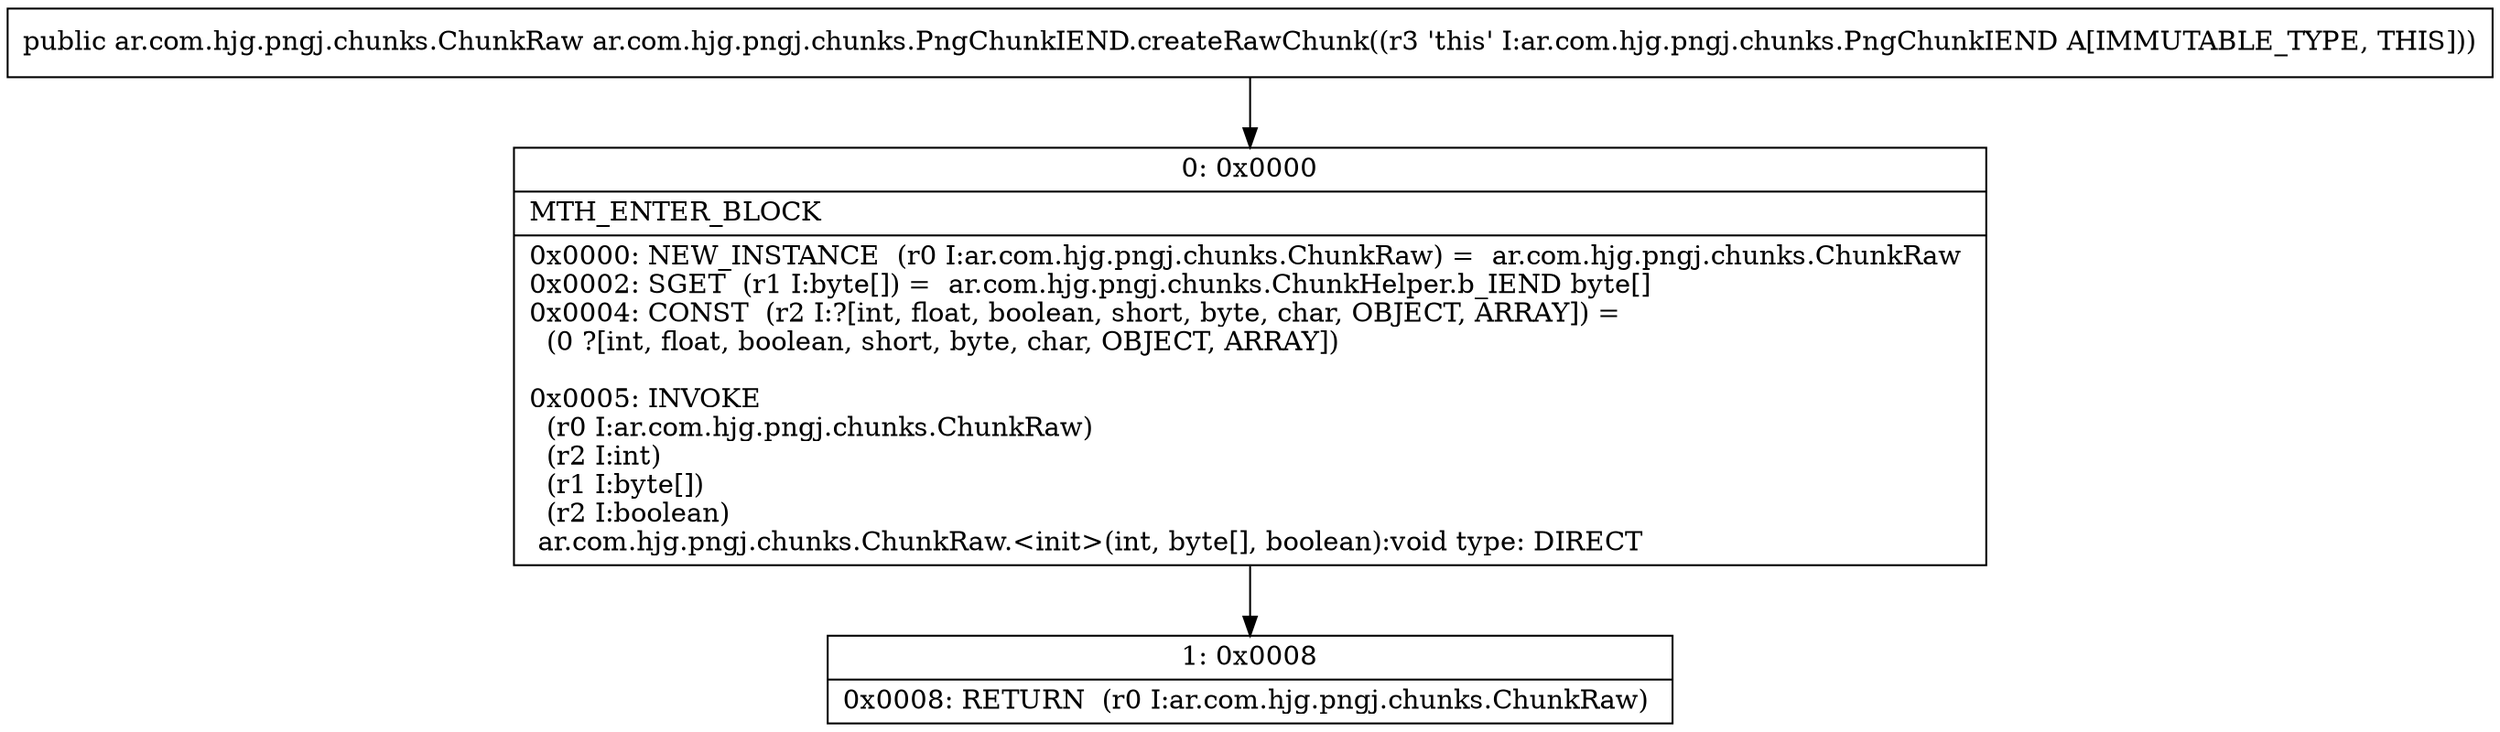 digraph "CFG forar.com.hjg.pngj.chunks.PngChunkIEND.createRawChunk()Lar\/com\/hjg\/pngj\/chunks\/ChunkRaw;" {
Node_0 [shape=record,label="{0\:\ 0x0000|MTH_ENTER_BLOCK\l|0x0000: NEW_INSTANCE  (r0 I:ar.com.hjg.pngj.chunks.ChunkRaw) =  ar.com.hjg.pngj.chunks.ChunkRaw \l0x0002: SGET  (r1 I:byte[]) =  ar.com.hjg.pngj.chunks.ChunkHelper.b_IEND byte[] \l0x0004: CONST  (r2 I:?[int, float, boolean, short, byte, char, OBJECT, ARRAY]) = \l  (0 ?[int, float, boolean, short, byte, char, OBJECT, ARRAY])\l \l0x0005: INVOKE  \l  (r0 I:ar.com.hjg.pngj.chunks.ChunkRaw)\l  (r2 I:int)\l  (r1 I:byte[])\l  (r2 I:boolean)\l ar.com.hjg.pngj.chunks.ChunkRaw.\<init\>(int, byte[], boolean):void type: DIRECT \l}"];
Node_1 [shape=record,label="{1\:\ 0x0008|0x0008: RETURN  (r0 I:ar.com.hjg.pngj.chunks.ChunkRaw) \l}"];
MethodNode[shape=record,label="{public ar.com.hjg.pngj.chunks.ChunkRaw ar.com.hjg.pngj.chunks.PngChunkIEND.createRawChunk((r3 'this' I:ar.com.hjg.pngj.chunks.PngChunkIEND A[IMMUTABLE_TYPE, THIS])) }"];
MethodNode -> Node_0;
Node_0 -> Node_1;
}

